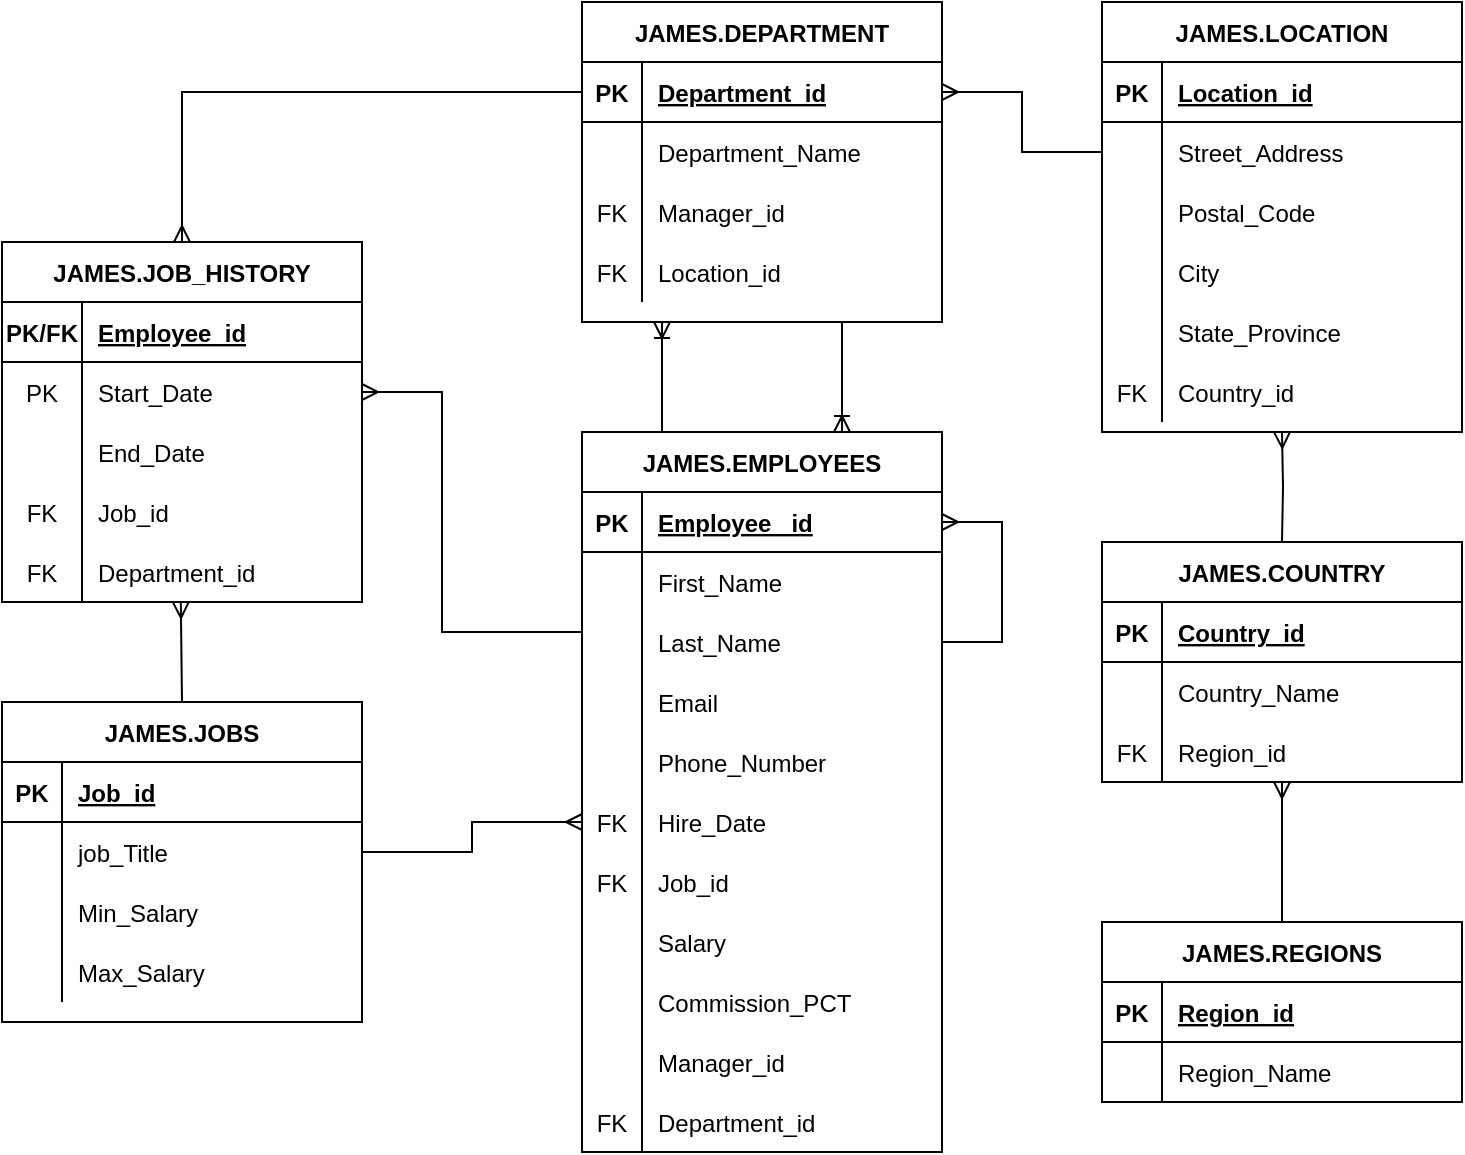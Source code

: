 <mxfile version="15.8.2" type="github">
  <diagram id="vuxxYUkGxC-j1FgkJplk" name="Page-1">
    <mxGraphModel dx="1732" dy="932" grid="1" gridSize="10" guides="1" tooltips="1" connect="1" arrows="1" fold="1" page="1" pageScale="1" pageWidth="850" pageHeight="1100" math="0" shadow="0">
      <root>
        <mxCell id="0" />
        <mxCell id="1" parent="0" />
        <mxCell id="KhOkp_TJAP1PNN8kReTy-137" value="JAMES.JOB_HISTORY" style="shape=table;startSize=30;container=1;collapsible=1;childLayout=tableLayout;fixedRows=1;rowLines=0;fontStyle=1;align=center;resizeLast=1;" vertex="1" parent="1">
          <mxGeometry x="80" y="210" width="180" height="180" as="geometry" />
        </mxCell>
        <mxCell id="KhOkp_TJAP1PNN8kReTy-138" value="" style="shape=partialRectangle;collapsible=0;dropTarget=0;pointerEvents=0;fillColor=none;top=0;left=0;bottom=1;right=0;points=[[0,0.5],[1,0.5]];portConstraint=eastwest;" vertex="1" parent="KhOkp_TJAP1PNN8kReTy-137">
          <mxGeometry y="30" width="180" height="30" as="geometry" />
        </mxCell>
        <mxCell id="KhOkp_TJAP1PNN8kReTy-139" value="PK/FK" style="shape=partialRectangle;connectable=0;fillColor=none;top=0;left=0;bottom=0;right=0;fontStyle=1;overflow=hidden;" vertex="1" parent="KhOkp_TJAP1PNN8kReTy-138">
          <mxGeometry width="40" height="30" as="geometry">
            <mxRectangle width="40" height="30" as="alternateBounds" />
          </mxGeometry>
        </mxCell>
        <mxCell id="KhOkp_TJAP1PNN8kReTy-140" value="Employee_id" style="shape=partialRectangle;connectable=0;fillColor=none;top=0;left=0;bottom=0;right=0;align=left;spacingLeft=6;fontStyle=5;overflow=hidden;" vertex="1" parent="KhOkp_TJAP1PNN8kReTy-138">
          <mxGeometry x="40" width="140" height="30" as="geometry">
            <mxRectangle width="140" height="30" as="alternateBounds" />
          </mxGeometry>
        </mxCell>
        <mxCell id="KhOkp_TJAP1PNN8kReTy-141" value="" style="shape=partialRectangle;collapsible=0;dropTarget=0;pointerEvents=0;fillColor=none;top=0;left=0;bottom=0;right=0;points=[[0,0.5],[1,0.5]];portConstraint=eastwest;" vertex="1" parent="KhOkp_TJAP1PNN8kReTy-137">
          <mxGeometry y="60" width="180" height="30" as="geometry" />
        </mxCell>
        <mxCell id="KhOkp_TJAP1PNN8kReTy-142" value="PK" style="shape=partialRectangle;connectable=0;fillColor=none;top=0;left=0;bottom=0;right=0;editable=1;overflow=hidden;" vertex="1" parent="KhOkp_TJAP1PNN8kReTy-141">
          <mxGeometry width="40" height="30" as="geometry">
            <mxRectangle width="40" height="30" as="alternateBounds" />
          </mxGeometry>
        </mxCell>
        <mxCell id="KhOkp_TJAP1PNN8kReTy-143" value="Start_Date" style="shape=partialRectangle;connectable=0;fillColor=none;top=0;left=0;bottom=0;right=0;align=left;spacingLeft=6;overflow=hidden;" vertex="1" parent="KhOkp_TJAP1PNN8kReTy-141">
          <mxGeometry x="40" width="140" height="30" as="geometry">
            <mxRectangle width="140" height="30" as="alternateBounds" />
          </mxGeometry>
        </mxCell>
        <mxCell id="KhOkp_TJAP1PNN8kReTy-144" value="" style="shape=partialRectangle;collapsible=0;dropTarget=0;pointerEvents=0;fillColor=none;top=0;left=0;bottom=0;right=0;points=[[0,0.5],[1,0.5]];portConstraint=eastwest;" vertex="1" parent="KhOkp_TJAP1PNN8kReTy-137">
          <mxGeometry y="90" width="180" height="30" as="geometry" />
        </mxCell>
        <mxCell id="KhOkp_TJAP1PNN8kReTy-145" value="" style="shape=partialRectangle;connectable=0;fillColor=none;top=0;left=0;bottom=0;right=0;editable=1;overflow=hidden;" vertex="1" parent="KhOkp_TJAP1PNN8kReTy-144">
          <mxGeometry width="40" height="30" as="geometry">
            <mxRectangle width="40" height="30" as="alternateBounds" />
          </mxGeometry>
        </mxCell>
        <mxCell id="KhOkp_TJAP1PNN8kReTy-146" value="End_Date" style="shape=partialRectangle;connectable=0;fillColor=none;top=0;left=0;bottom=0;right=0;align=left;spacingLeft=6;overflow=hidden;" vertex="1" parent="KhOkp_TJAP1PNN8kReTy-144">
          <mxGeometry x="40" width="140" height="30" as="geometry">
            <mxRectangle width="140" height="30" as="alternateBounds" />
          </mxGeometry>
        </mxCell>
        <mxCell id="KhOkp_TJAP1PNN8kReTy-147" value="" style="shape=partialRectangle;collapsible=0;dropTarget=0;pointerEvents=0;fillColor=none;top=0;left=0;bottom=0;right=0;points=[[0,0.5],[1,0.5]];portConstraint=eastwest;" vertex="1" parent="KhOkp_TJAP1PNN8kReTy-137">
          <mxGeometry y="120" width="180" height="30" as="geometry" />
        </mxCell>
        <mxCell id="KhOkp_TJAP1PNN8kReTy-148" value="FK" style="shape=partialRectangle;connectable=0;fillColor=none;top=0;left=0;bottom=0;right=0;editable=1;overflow=hidden;" vertex="1" parent="KhOkp_TJAP1PNN8kReTy-147">
          <mxGeometry width="40" height="30" as="geometry">
            <mxRectangle width="40" height="30" as="alternateBounds" />
          </mxGeometry>
        </mxCell>
        <mxCell id="KhOkp_TJAP1PNN8kReTy-149" value="Job_id" style="shape=partialRectangle;connectable=0;fillColor=none;top=0;left=0;bottom=0;right=0;align=left;spacingLeft=6;overflow=hidden;" vertex="1" parent="KhOkp_TJAP1PNN8kReTy-147">
          <mxGeometry x="40" width="140" height="30" as="geometry">
            <mxRectangle width="140" height="30" as="alternateBounds" />
          </mxGeometry>
        </mxCell>
        <mxCell id="KhOkp_TJAP1PNN8kReTy-251" value="" style="shape=partialRectangle;collapsible=0;dropTarget=0;pointerEvents=0;fillColor=none;top=0;left=0;bottom=0;right=0;points=[[0,0.5],[1,0.5]];portConstraint=eastwest;" vertex="1" parent="KhOkp_TJAP1PNN8kReTy-137">
          <mxGeometry y="150" width="180" height="30" as="geometry" />
        </mxCell>
        <mxCell id="KhOkp_TJAP1PNN8kReTy-252" value="FK" style="shape=partialRectangle;connectable=0;fillColor=none;top=0;left=0;bottom=0;right=0;editable=1;overflow=hidden;" vertex="1" parent="KhOkp_TJAP1PNN8kReTy-251">
          <mxGeometry width="40" height="30" as="geometry">
            <mxRectangle width="40" height="30" as="alternateBounds" />
          </mxGeometry>
        </mxCell>
        <mxCell id="KhOkp_TJAP1PNN8kReTy-253" value="Department_id" style="shape=partialRectangle;connectable=0;fillColor=none;top=0;left=0;bottom=0;right=0;align=left;spacingLeft=6;overflow=hidden;" vertex="1" parent="KhOkp_TJAP1PNN8kReTy-251">
          <mxGeometry x="40" width="140" height="30" as="geometry">
            <mxRectangle width="140" height="30" as="alternateBounds" />
          </mxGeometry>
        </mxCell>
        <mxCell id="KhOkp_TJAP1PNN8kReTy-152" value="JAMES.JOBS" style="shape=table;startSize=30;container=1;collapsible=1;childLayout=tableLayout;fixedRows=1;rowLines=0;fontStyle=1;align=center;resizeLast=1;" vertex="1" parent="1">
          <mxGeometry x="80" y="440" width="180" height="160" as="geometry" />
        </mxCell>
        <mxCell id="KhOkp_TJAP1PNN8kReTy-153" value="" style="shape=partialRectangle;collapsible=0;dropTarget=0;pointerEvents=0;fillColor=none;top=0;left=0;bottom=1;right=0;points=[[0,0.5],[1,0.5]];portConstraint=eastwest;" vertex="1" parent="KhOkp_TJAP1PNN8kReTy-152">
          <mxGeometry y="30" width="180" height="30" as="geometry" />
        </mxCell>
        <mxCell id="KhOkp_TJAP1PNN8kReTy-154" value="PK" style="shape=partialRectangle;connectable=0;fillColor=none;top=0;left=0;bottom=0;right=0;fontStyle=1;overflow=hidden;" vertex="1" parent="KhOkp_TJAP1PNN8kReTy-153">
          <mxGeometry width="30" height="30" as="geometry">
            <mxRectangle width="30" height="30" as="alternateBounds" />
          </mxGeometry>
        </mxCell>
        <mxCell id="KhOkp_TJAP1PNN8kReTy-155" value="Job_id" style="shape=partialRectangle;connectable=0;fillColor=none;top=0;left=0;bottom=0;right=0;align=left;spacingLeft=6;fontStyle=5;overflow=hidden;" vertex="1" parent="KhOkp_TJAP1PNN8kReTy-153">
          <mxGeometry x="30" width="150" height="30" as="geometry">
            <mxRectangle width="150" height="30" as="alternateBounds" />
          </mxGeometry>
        </mxCell>
        <mxCell id="KhOkp_TJAP1PNN8kReTy-156" value="" style="shape=partialRectangle;collapsible=0;dropTarget=0;pointerEvents=0;fillColor=none;top=0;left=0;bottom=0;right=0;points=[[0,0.5],[1,0.5]];portConstraint=eastwest;" vertex="1" parent="KhOkp_TJAP1PNN8kReTy-152">
          <mxGeometry y="60" width="180" height="30" as="geometry" />
        </mxCell>
        <mxCell id="KhOkp_TJAP1PNN8kReTy-157" value="" style="shape=partialRectangle;connectable=0;fillColor=none;top=0;left=0;bottom=0;right=0;editable=1;overflow=hidden;" vertex="1" parent="KhOkp_TJAP1PNN8kReTy-156">
          <mxGeometry width="30" height="30" as="geometry">
            <mxRectangle width="30" height="30" as="alternateBounds" />
          </mxGeometry>
        </mxCell>
        <mxCell id="KhOkp_TJAP1PNN8kReTy-158" value="job_Title" style="shape=partialRectangle;connectable=0;fillColor=none;top=0;left=0;bottom=0;right=0;align=left;spacingLeft=6;overflow=hidden;" vertex="1" parent="KhOkp_TJAP1PNN8kReTy-156">
          <mxGeometry x="30" width="150" height="30" as="geometry">
            <mxRectangle width="150" height="30" as="alternateBounds" />
          </mxGeometry>
        </mxCell>
        <mxCell id="KhOkp_TJAP1PNN8kReTy-159" value="" style="shape=partialRectangle;collapsible=0;dropTarget=0;pointerEvents=0;fillColor=none;top=0;left=0;bottom=0;right=0;points=[[0,0.5],[1,0.5]];portConstraint=eastwest;" vertex="1" parent="KhOkp_TJAP1PNN8kReTy-152">
          <mxGeometry y="90" width="180" height="30" as="geometry" />
        </mxCell>
        <mxCell id="KhOkp_TJAP1PNN8kReTy-160" value="" style="shape=partialRectangle;connectable=0;fillColor=none;top=0;left=0;bottom=0;right=0;editable=1;overflow=hidden;" vertex="1" parent="KhOkp_TJAP1PNN8kReTy-159">
          <mxGeometry width="30" height="30" as="geometry">
            <mxRectangle width="30" height="30" as="alternateBounds" />
          </mxGeometry>
        </mxCell>
        <mxCell id="KhOkp_TJAP1PNN8kReTy-161" value="Min_Salary" style="shape=partialRectangle;connectable=0;fillColor=none;top=0;left=0;bottom=0;right=0;align=left;spacingLeft=6;overflow=hidden;" vertex="1" parent="KhOkp_TJAP1PNN8kReTy-159">
          <mxGeometry x="30" width="150" height="30" as="geometry">
            <mxRectangle width="150" height="30" as="alternateBounds" />
          </mxGeometry>
        </mxCell>
        <mxCell id="KhOkp_TJAP1PNN8kReTy-162" value="" style="shape=partialRectangle;collapsible=0;dropTarget=0;pointerEvents=0;fillColor=none;top=0;left=0;bottom=0;right=0;points=[[0,0.5],[1,0.5]];portConstraint=eastwest;" vertex="1" parent="KhOkp_TJAP1PNN8kReTy-152">
          <mxGeometry y="120" width="180" height="30" as="geometry" />
        </mxCell>
        <mxCell id="KhOkp_TJAP1PNN8kReTy-163" value="" style="shape=partialRectangle;connectable=0;fillColor=none;top=0;left=0;bottom=0;right=0;editable=1;overflow=hidden;" vertex="1" parent="KhOkp_TJAP1PNN8kReTy-162">
          <mxGeometry width="30" height="30" as="geometry">
            <mxRectangle width="30" height="30" as="alternateBounds" />
          </mxGeometry>
        </mxCell>
        <mxCell id="KhOkp_TJAP1PNN8kReTy-164" value="Max_Salary" style="shape=partialRectangle;connectable=0;fillColor=none;top=0;left=0;bottom=0;right=0;align=left;spacingLeft=6;overflow=hidden;" vertex="1" parent="KhOkp_TJAP1PNN8kReTy-162">
          <mxGeometry x="30" width="150" height="30" as="geometry">
            <mxRectangle width="150" height="30" as="alternateBounds" />
          </mxGeometry>
        </mxCell>
        <mxCell id="KhOkp_TJAP1PNN8kReTy-165" value="JAMES.DEPARTMENT" style="shape=table;startSize=30;container=1;collapsible=1;childLayout=tableLayout;fixedRows=1;rowLines=0;fontStyle=1;align=center;resizeLast=1;" vertex="1" parent="1">
          <mxGeometry x="370" y="90" width="180" height="160" as="geometry" />
        </mxCell>
        <mxCell id="KhOkp_TJAP1PNN8kReTy-166" value="" style="shape=partialRectangle;collapsible=0;dropTarget=0;pointerEvents=0;fillColor=none;top=0;left=0;bottom=1;right=0;points=[[0,0.5],[1,0.5]];portConstraint=eastwest;" vertex="1" parent="KhOkp_TJAP1PNN8kReTy-165">
          <mxGeometry y="30" width="180" height="30" as="geometry" />
        </mxCell>
        <mxCell id="KhOkp_TJAP1PNN8kReTy-167" value="PK" style="shape=partialRectangle;connectable=0;fillColor=none;top=0;left=0;bottom=0;right=0;fontStyle=1;overflow=hidden;" vertex="1" parent="KhOkp_TJAP1PNN8kReTy-166">
          <mxGeometry width="30" height="30" as="geometry">
            <mxRectangle width="30" height="30" as="alternateBounds" />
          </mxGeometry>
        </mxCell>
        <mxCell id="KhOkp_TJAP1PNN8kReTy-168" value="Department_id" style="shape=partialRectangle;connectable=0;fillColor=none;top=0;left=0;bottom=0;right=0;align=left;spacingLeft=6;fontStyle=5;overflow=hidden;" vertex="1" parent="KhOkp_TJAP1PNN8kReTy-166">
          <mxGeometry x="30" width="150" height="30" as="geometry">
            <mxRectangle width="150" height="30" as="alternateBounds" />
          </mxGeometry>
        </mxCell>
        <mxCell id="KhOkp_TJAP1PNN8kReTy-169" value="" style="shape=partialRectangle;collapsible=0;dropTarget=0;pointerEvents=0;fillColor=none;top=0;left=0;bottom=0;right=0;points=[[0,0.5],[1,0.5]];portConstraint=eastwest;" vertex="1" parent="KhOkp_TJAP1PNN8kReTy-165">
          <mxGeometry y="60" width="180" height="30" as="geometry" />
        </mxCell>
        <mxCell id="KhOkp_TJAP1PNN8kReTy-170" value="" style="shape=partialRectangle;connectable=0;fillColor=none;top=0;left=0;bottom=0;right=0;editable=1;overflow=hidden;" vertex="1" parent="KhOkp_TJAP1PNN8kReTy-169">
          <mxGeometry width="30" height="30" as="geometry">
            <mxRectangle width="30" height="30" as="alternateBounds" />
          </mxGeometry>
        </mxCell>
        <mxCell id="KhOkp_TJAP1PNN8kReTy-171" value="Department_Name" style="shape=partialRectangle;connectable=0;fillColor=none;top=0;left=0;bottom=0;right=0;align=left;spacingLeft=6;overflow=hidden;" vertex="1" parent="KhOkp_TJAP1PNN8kReTy-169">
          <mxGeometry x="30" width="150" height="30" as="geometry">
            <mxRectangle width="150" height="30" as="alternateBounds" />
          </mxGeometry>
        </mxCell>
        <mxCell id="KhOkp_TJAP1PNN8kReTy-172" value="" style="shape=partialRectangle;collapsible=0;dropTarget=0;pointerEvents=0;fillColor=none;top=0;left=0;bottom=0;right=0;points=[[0,0.5],[1,0.5]];portConstraint=eastwest;" vertex="1" parent="KhOkp_TJAP1PNN8kReTy-165">
          <mxGeometry y="90" width="180" height="30" as="geometry" />
        </mxCell>
        <mxCell id="KhOkp_TJAP1PNN8kReTy-173" value="FK" style="shape=partialRectangle;connectable=0;fillColor=none;top=0;left=0;bottom=0;right=0;editable=1;overflow=hidden;" vertex="1" parent="KhOkp_TJAP1PNN8kReTy-172">
          <mxGeometry width="30" height="30" as="geometry">
            <mxRectangle width="30" height="30" as="alternateBounds" />
          </mxGeometry>
        </mxCell>
        <mxCell id="KhOkp_TJAP1PNN8kReTy-174" value="Manager_id" style="shape=partialRectangle;connectable=0;fillColor=none;top=0;left=0;bottom=0;right=0;align=left;spacingLeft=6;overflow=hidden;" vertex="1" parent="KhOkp_TJAP1PNN8kReTy-172">
          <mxGeometry x="30" width="150" height="30" as="geometry">
            <mxRectangle width="150" height="30" as="alternateBounds" />
          </mxGeometry>
        </mxCell>
        <mxCell id="KhOkp_TJAP1PNN8kReTy-175" value="" style="shape=partialRectangle;collapsible=0;dropTarget=0;pointerEvents=0;fillColor=none;top=0;left=0;bottom=0;right=0;points=[[0,0.5],[1,0.5]];portConstraint=eastwest;" vertex="1" parent="KhOkp_TJAP1PNN8kReTy-165">
          <mxGeometry y="120" width="180" height="30" as="geometry" />
        </mxCell>
        <mxCell id="KhOkp_TJAP1PNN8kReTy-176" value="FK" style="shape=partialRectangle;connectable=0;fillColor=none;top=0;left=0;bottom=0;right=0;editable=1;overflow=hidden;" vertex="1" parent="KhOkp_TJAP1PNN8kReTy-175">
          <mxGeometry width="30" height="30" as="geometry">
            <mxRectangle width="30" height="30" as="alternateBounds" />
          </mxGeometry>
        </mxCell>
        <mxCell id="KhOkp_TJAP1PNN8kReTy-177" value="Location_id" style="shape=partialRectangle;connectable=0;fillColor=none;top=0;left=0;bottom=0;right=0;align=left;spacingLeft=6;overflow=hidden;" vertex="1" parent="KhOkp_TJAP1PNN8kReTy-175">
          <mxGeometry x="30" width="150" height="30" as="geometry">
            <mxRectangle width="150" height="30" as="alternateBounds" />
          </mxGeometry>
        </mxCell>
        <mxCell id="KhOkp_TJAP1PNN8kReTy-178" value="JAMES.EMPLOYEES" style="shape=table;startSize=30;container=1;collapsible=1;childLayout=tableLayout;fixedRows=1;rowLines=0;fontStyle=1;align=center;resizeLast=1;" vertex="1" parent="1">
          <mxGeometry x="370" y="305" width="180" height="360" as="geometry" />
        </mxCell>
        <mxCell id="KhOkp_TJAP1PNN8kReTy-179" value="" style="shape=partialRectangle;collapsible=0;dropTarget=0;pointerEvents=0;fillColor=none;top=0;left=0;bottom=1;right=0;points=[[0,0.5],[1,0.5]];portConstraint=eastwest;" vertex="1" parent="KhOkp_TJAP1PNN8kReTy-178">
          <mxGeometry y="30" width="180" height="30" as="geometry" />
        </mxCell>
        <mxCell id="KhOkp_TJAP1PNN8kReTy-180" value="PK" style="shape=partialRectangle;connectable=0;fillColor=none;top=0;left=0;bottom=0;right=0;fontStyle=1;overflow=hidden;" vertex="1" parent="KhOkp_TJAP1PNN8kReTy-179">
          <mxGeometry width="30" height="30" as="geometry">
            <mxRectangle width="30" height="30" as="alternateBounds" />
          </mxGeometry>
        </mxCell>
        <mxCell id="KhOkp_TJAP1PNN8kReTy-181" value="Employee _id" style="shape=partialRectangle;connectable=0;fillColor=none;top=0;left=0;bottom=0;right=0;align=left;spacingLeft=6;fontStyle=5;overflow=hidden;" vertex="1" parent="KhOkp_TJAP1PNN8kReTy-179">
          <mxGeometry x="30" width="150" height="30" as="geometry">
            <mxRectangle width="150" height="30" as="alternateBounds" />
          </mxGeometry>
        </mxCell>
        <mxCell id="KhOkp_TJAP1PNN8kReTy-182" value="" style="shape=partialRectangle;collapsible=0;dropTarget=0;pointerEvents=0;fillColor=none;top=0;left=0;bottom=0;right=0;points=[[0,0.5],[1,0.5]];portConstraint=eastwest;" vertex="1" parent="KhOkp_TJAP1PNN8kReTy-178">
          <mxGeometry y="60" width="180" height="30" as="geometry" />
        </mxCell>
        <mxCell id="KhOkp_TJAP1PNN8kReTy-183" value="" style="shape=partialRectangle;connectable=0;fillColor=none;top=0;left=0;bottom=0;right=0;editable=1;overflow=hidden;" vertex="1" parent="KhOkp_TJAP1PNN8kReTy-182">
          <mxGeometry width="30" height="30" as="geometry">
            <mxRectangle width="30" height="30" as="alternateBounds" />
          </mxGeometry>
        </mxCell>
        <mxCell id="KhOkp_TJAP1PNN8kReTy-184" value="First_Name" style="shape=partialRectangle;connectable=0;fillColor=none;top=0;left=0;bottom=0;right=0;align=left;spacingLeft=6;overflow=hidden;" vertex="1" parent="KhOkp_TJAP1PNN8kReTy-182">
          <mxGeometry x="30" width="150" height="30" as="geometry">
            <mxRectangle width="150" height="30" as="alternateBounds" />
          </mxGeometry>
        </mxCell>
        <mxCell id="KhOkp_TJAP1PNN8kReTy-185" value="" style="shape=partialRectangle;collapsible=0;dropTarget=0;pointerEvents=0;fillColor=none;top=0;left=0;bottom=0;right=0;points=[[0,0.5],[1,0.5]];portConstraint=eastwest;" vertex="1" parent="KhOkp_TJAP1PNN8kReTy-178">
          <mxGeometry y="90" width="180" height="30" as="geometry" />
        </mxCell>
        <mxCell id="KhOkp_TJAP1PNN8kReTy-186" value="" style="shape=partialRectangle;connectable=0;fillColor=none;top=0;left=0;bottom=0;right=0;editable=1;overflow=hidden;" vertex="1" parent="KhOkp_TJAP1PNN8kReTy-185">
          <mxGeometry width="30" height="30" as="geometry">
            <mxRectangle width="30" height="30" as="alternateBounds" />
          </mxGeometry>
        </mxCell>
        <mxCell id="KhOkp_TJAP1PNN8kReTy-187" value="Last_Name" style="shape=partialRectangle;connectable=0;fillColor=none;top=0;left=0;bottom=0;right=0;align=left;spacingLeft=6;overflow=hidden;" vertex="1" parent="KhOkp_TJAP1PNN8kReTy-185">
          <mxGeometry x="30" width="150" height="30" as="geometry">
            <mxRectangle width="150" height="30" as="alternateBounds" />
          </mxGeometry>
        </mxCell>
        <mxCell id="KhOkp_TJAP1PNN8kReTy-188" value="" style="shape=partialRectangle;collapsible=0;dropTarget=0;pointerEvents=0;fillColor=none;top=0;left=0;bottom=0;right=0;points=[[0,0.5],[1,0.5]];portConstraint=eastwest;" vertex="1" parent="KhOkp_TJAP1PNN8kReTy-178">
          <mxGeometry y="120" width="180" height="30" as="geometry" />
        </mxCell>
        <mxCell id="KhOkp_TJAP1PNN8kReTy-189" value="" style="shape=partialRectangle;connectable=0;fillColor=none;top=0;left=0;bottom=0;right=0;editable=1;overflow=hidden;" vertex="1" parent="KhOkp_TJAP1PNN8kReTy-188">
          <mxGeometry width="30" height="30" as="geometry">
            <mxRectangle width="30" height="30" as="alternateBounds" />
          </mxGeometry>
        </mxCell>
        <mxCell id="KhOkp_TJAP1PNN8kReTy-190" value="Email" style="shape=partialRectangle;connectable=0;fillColor=none;top=0;left=0;bottom=0;right=0;align=left;spacingLeft=6;overflow=hidden;" vertex="1" parent="KhOkp_TJAP1PNN8kReTy-188">
          <mxGeometry x="30" width="150" height="30" as="geometry">
            <mxRectangle width="150" height="30" as="alternateBounds" />
          </mxGeometry>
        </mxCell>
        <mxCell id="KhOkp_TJAP1PNN8kReTy-230" value="" style="shape=partialRectangle;collapsible=0;dropTarget=0;pointerEvents=0;fillColor=none;top=0;left=0;bottom=0;right=0;points=[[0,0.5],[1,0.5]];portConstraint=eastwest;" vertex="1" parent="KhOkp_TJAP1PNN8kReTy-178">
          <mxGeometry y="150" width="180" height="30" as="geometry" />
        </mxCell>
        <mxCell id="KhOkp_TJAP1PNN8kReTy-231" value="" style="shape=partialRectangle;connectable=0;fillColor=none;top=0;left=0;bottom=0;right=0;editable=1;overflow=hidden;" vertex="1" parent="KhOkp_TJAP1PNN8kReTy-230">
          <mxGeometry width="30" height="30" as="geometry">
            <mxRectangle width="30" height="30" as="alternateBounds" />
          </mxGeometry>
        </mxCell>
        <mxCell id="KhOkp_TJAP1PNN8kReTy-232" value="Phone_Number" style="shape=partialRectangle;connectable=0;fillColor=none;top=0;left=0;bottom=0;right=0;align=left;spacingLeft=6;overflow=hidden;" vertex="1" parent="KhOkp_TJAP1PNN8kReTy-230">
          <mxGeometry x="30" width="150" height="30" as="geometry">
            <mxRectangle width="150" height="30" as="alternateBounds" />
          </mxGeometry>
        </mxCell>
        <mxCell id="KhOkp_TJAP1PNN8kReTy-233" value="" style="shape=partialRectangle;collapsible=0;dropTarget=0;pointerEvents=0;fillColor=none;top=0;left=0;bottom=0;right=0;points=[[0,0.5],[1,0.5]];portConstraint=eastwest;" vertex="1" parent="KhOkp_TJAP1PNN8kReTy-178">
          <mxGeometry y="180" width="180" height="30" as="geometry" />
        </mxCell>
        <mxCell id="KhOkp_TJAP1PNN8kReTy-234" value="FK" style="shape=partialRectangle;connectable=0;fillColor=none;top=0;left=0;bottom=0;right=0;editable=1;overflow=hidden;" vertex="1" parent="KhOkp_TJAP1PNN8kReTy-233">
          <mxGeometry width="30" height="30" as="geometry">
            <mxRectangle width="30" height="30" as="alternateBounds" />
          </mxGeometry>
        </mxCell>
        <mxCell id="KhOkp_TJAP1PNN8kReTy-235" value="Hire_Date" style="shape=partialRectangle;connectable=0;fillColor=none;top=0;left=0;bottom=0;right=0;align=left;spacingLeft=6;overflow=hidden;" vertex="1" parent="KhOkp_TJAP1PNN8kReTy-233">
          <mxGeometry x="30" width="150" height="30" as="geometry">
            <mxRectangle width="150" height="30" as="alternateBounds" />
          </mxGeometry>
        </mxCell>
        <mxCell id="KhOkp_TJAP1PNN8kReTy-236" value="" style="shape=partialRectangle;collapsible=0;dropTarget=0;pointerEvents=0;fillColor=none;top=0;left=0;bottom=0;right=0;points=[[0,0.5],[1,0.5]];portConstraint=eastwest;" vertex="1" parent="KhOkp_TJAP1PNN8kReTy-178">
          <mxGeometry y="210" width="180" height="30" as="geometry" />
        </mxCell>
        <mxCell id="KhOkp_TJAP1PNN8kReTy-237" value="FK" style="shape=partialRectangle;connectable=0;fillColor=none;top=0;left=0;bottom=0;right=0;editable=1;overflow=hidden;" vertex="1" parent="KhOkp_TJAP1PNN8kReTy-236">
          <mxGeometry width="30" height="30" as="geometry">
            <mxRectangle width="30" height="30" as="alternateBounds" />
          </mxGeometry>
        </mxCell>
        <mxCell id="KhOkp_TJAP1PNN8kReTy-238" value="Job_id" style="shape=partialRectangle;connectable=0;fillColor=none;top=0;left=0;bottom=0;right=0;align=left;spacingLeft=6;overflow=hidden;" vertex="1" parent="KhOkp_TJAP1PNN8kReTy-236">
          <mxGeometry x="30" width="150" height="30" as="geometry">
            <mxRectangle width="150" height="30" as="alternateBounds" />
          </mxGeometry>
        </mxCell>
        <mxCell id="KhOkp_TJAP1PNN8kReTy-239" value="" style="shape=partialRectangle;collapsible=0;dropTarget=0;pointerEvents=0;fillColor=none;top=0;left=0;bottom=0;right=0;points=[[0,0.5],[1,0.5]];portConstraint=eastwest;" vertex="1" parent="KhOkp_TJAP1PNN8kReTy-178">
          <mxGeometry y="240" width="180" height="30" as="geometry" />
        </mxCell>
        <mxCell id="KhOkp_TJAP1PNN8kReTy-240" value="" style="shape=partialRectangle;connectable=0;fillColor=none;top=0;left=0;bottom=0;right=0;editable=1;overflow=hidden;" vertex="1" parent="KhOkp_TJAP1PNN8kReTy-239">
          <mxGeometry width="30" height="30" as="geometry">
            <mxRectangle width="30" height="30" as="alternateBounds" />
          </mxGeometry>
        </mxCell>
        <mxCell id="KhOkp_TJAP1PNN8kReTy-241" value="Salary" style="shape=partialRectangle;connectable=0;fillColor=none;top=0;left=0;bottom=0;right=0;align=left;spacingLeft=6;overflow=hidden;" vertex="1" parent="KhOkp_TJAP1PNN8kReTy-239">
          <mxGeometry x="30" width="150" height="30" as="geometry">
            <mxRectangle width="150" height="30" as="alternateBounds" />
          </mxGeometry>
        </mxCell>
        <mxCell id="KhOkp_TJAP1PNN8kReTy-242" value="" style="shape=partialRectangle;collapsible=0;dropTarget=0;pointerEvents=0;fillColor=none;top=0;left=0;bottom=0;right=0;points=[[0,0.5],[1,0.5]];portConstraint=eastwest;" vertex="1" parent="KhOkp_TJAP1PNN8kReTy-178">
          <mxGeometry y="270" width="180" height="30" as="geometry" />
        </mxCell>
        <mxCell id="KhOkp_TJAP1PNN8kReTy-243" value="" style="shape=partialRectangle;connectable=0;fillColor=none;top=0;left=0;bottom=0;right=0;editable=1;overflow=hidden;" vertex="1" parent="KhOkp_TJAP1PNN8kReTy-242">
          <mxGeometry width="30" height="30" as="geometry">
            <mxRectangle width="30" height="30" as="alternateBounds" />
          </mxGeometry>
        </mxCell>
        <mxCell id="KhOkp_TJAP1PNN8kReTy-244" value="Commission_PCT" style="shape=partialRectangle;connectable=0;fillColor=none;top=0;left=0;bottom=0;right=0;align=left;spacingLeft=6;overflow=hidden;" vertex="1" parent="KhOkp_TJAP1PNN8kReTy-242">
          <mxGeometry x="30" width="150" height="30" as="geometry">
            <mxRectangle width="150" height="30" as="alternateBounds" />
          </mxGeometry>
        </mxCell>
        <mxCell id="KhOkp_TJAP1PNN8kReTy-245" value="" style="shape=partialRectangle;collapsible=0;dropTarget=0;pointerEvents=0;fillColor=none;top=0;left=0;bottom=0;right=0;points=[[0,0.5],[1,0.5]];portConstraint=eastwest;" vertex="1" parent="KhOkp_TJAP1PNN8kReTy-178">
          <mxGeometry y="300" width="180" height="30" as="geometry" />
        </mxCell>
        <mxCell id="KhOkp_TJAP1PNN8kReTy-246" value="" style="shape=partialRectangle;connectable=0;fillColor=none;top=0;left=0;bottom=0;right=0;editable=1;overflow=hidden;" vertex="1" parent="KhOkp_TJAP1PNN8kReTy-245">
          <mxGeometry width="30" height="30" as="geometry">
            <mxRectangle width="30" height="30" as="alternateBounds" />
          </mxGeometry>
        </mxCell>
        <mxCell id="KhOkp_TJAP1PNN8kReTy-247" value="Manager_id" style="shape=partialRectangle;connectable=0;fillColor=none;top=0;left=0;bottom=0;right=0;align=left;spacingLeft=6;overflow=hidden;" vertex="1" parent="KhOkp_TJAP1PNN8kReTy-245">
          <mxGeometry x="30" width="150" height="30" as="geometry">
            <mxRectangle width="150" height="30" as="alternateBounds" />
          </mxGeometry>
        </mxCell>
        <mxCell id="KhOkp_TJAP1PNN8kReTy-248" value="" style="shape=partialRectangle;collapsible=0;dropTarget=0;pointerEvents=0;fillColor=none;top=0;left=0;bottom=0;right=0;points=[[0,0.5],[1,0.5]];portConstraint=eastwest;" vertex="1" parent="KhOkp_TJAP1PNN8kReTy-178">
          <mxGeometry y="330" width="180" height="30" as="geometry" />
        </mxCell>
        <mxCell id="KhOkp_TJAP1PNN8kReTy-249" value="FK" style="shape=partialRectangle;connectable=0;fillColor=none;top=0;left=0;bottom=0;right=0;editable=1;overflow=hidden;" vertex="1" parent="KhOkp_TJAP1PNN8kReTy-248">
          <mxGeometry width="30" height="30" as="geometry">
            <mxRectangle width="30" height="30" as="alternateBounds" />
          </mxGeometry>
        </mxCell>
        <mxCell id="KhOkp_TJAP1PNN8kReTy-250" value="Department_id" style="shape=partialRectangle;connectable=0;fillColor=none;top=0;left=0;bottom=0;right=0;align=left;spacingLeft=6;overflow=hidden;" vertex="1" parent="KhOkp_TJAP1PNN8kReTy-248">
          <mxGeometry x="30" width="150" height="30" as="geometry">
            <mxRectangle width="150" height="30" as="alternateBounds" />
          </mxGeometry>
        </mxCell>
        <mxCell id="KhOkp_TJAP1PNN8kReTy-275" value="" style="edgeStyle=orthogonalEdgeStyle;fontSize=12;html=1;endArrow=ERmany;rounded=0;entryX=1;entryY=0.5;entryDx=0;entryDy=0;exitX=1;exitY=0.5;exitDx=0;exitDy=0;endFill=0;" edge="1" parent="KhOkp_TJAP1PNN8kReTy-178" source="KhOkp_TJAP1PNN8kReTy-185" target="KhOkp_TJAP1PNN8kReTy-179">
          <mxGeometry width="100" height="100" relative="1" as="geometry">
            <mxPoint x="200" y="90" as="sourcePoint" />
            <mxPoint x="220" y="30" as="targetPoint" />
            <Array as="points">
              <mxPoint x="210" y="105" />
              <mxPoint x="210" y="45" />
            </Array>
          </mxGeometry>
        </mxCell>
        <mxCell id="KhOkp_TJAP1PNN8kReTy-191" value="JAMES.LOCATION" style="shape=table;startSize=30;container=1;collapsible=1;childLayout=tableLayout;fixedRows=1;rowLines=0;fontStyle=1;align=center;resizeLast=1;" vertex="1" parent="1">
          <mxGeometry x="630" y="90" width="180" height="215" as="geometry" />
        </mxCell>
        <mxCell id="KhOkp_TJAP1PNN8kReTy-192" value="" style="shape=partialRectangle;collapsible=0;dropTarget=0;pointerEvents=0;fillColor=none;top=0;left=0;bottom=1;right=0;points=[[0,0.5],[1,0.5]];portConstraint=eastwest;" vertex="1" parent="KhOkp_TJAP1PNN8kReTy-191">
          <mxGeometry y="30" width="180" height="30" as="geometry" />
        </mxCell>
        <mxCell id="KhOkp_TJAP1PNN8kReTy-193" value="PK" style="shape=partialRectangle;connectable=0;fillColor=none;top=0;left=0;bottom=0;right=0;fontStyle=1;overflow=hidden;" vertex="1" parent="KhOkp_TJAP1PNN8kReTy-192">
          <mxGeometry width="30" height="30" as="geometry">
            <mxRectangle width="30" height="30" as="alternateBounds" />
          </mxGeometry>
        </mxCell>
        <mxCell id="KhOkp_TJAP1PNN8kReTy-194" value="Location_id" style="shape=partialRectangle;connectable=0;fillColor=none;top=0;left=0;bottom=0;right=0;align=left;spacingLeft=6;fontStyle=5;overflow=hidden;" vertex="1" parent="KhOkp_TJAP1PNN8kReTy-192">
          <mxGeometry x="30" width="150" height="30" as="geometry">
            <mxRectangle width="150" height="30" as="alternateBounds" />
          </mxGeometry>
        </mxCell>
        <mxCell id="KhOkp_TJAP1PNN8kReTy-195" value="" style="shape=partialRectangle;collapsible=0;dropTarget=0;pointerEvents=0;fillColor=none;top=0;left=0;bottom=0;right=0;points=[[0,0.5],[1,0.5]];portConstraint=eastwest;" vertex="1" parent="KhOkp_TJAP1PNN8kReTy-191">
          <mxGeometry y="60" width="180" height="30" as="geometry" />
        </mxCell>
        <mxCell id="KhOkp_TJAP1PNN8kReTy-196" value="" style="shape=partialRectangle;connectable=0;fillColor=none;top=0;left=0;bottom=0;right=0;editable=1;overflow=hidden;" vertex="1" parent="KhOkp_TJAP1PNN8kReTy-195">
          <mxGeometry width="30" height="30" as="geometry">
            <mxRectangle width="30" height="30" as="alternateBounds" />
          </mxGeometry>
        </mxCell>
        <mxCell id="KhOkp_TJAP1PNN8kReTy-197" value="Street_Address" style="shape=partialRectangle;connectable=0;fillColor=none;top=0;left=0;bottom=0;right=0;align=left;spacingLeft=6;overflow=hidden;" vertex="1" parent="KhOkp_TJAP1PNN8kReTy-195">
          <mxGeometry x="30" width="150" height="30" as="geometry">
            <mxRectangle width="150" height="30" as="alternateBounds" />
          </mxGeometry>
        </mxCell>
        <mxCell id="KhOkp_TJAP1PNN8kReTy-198" value="" style="shape=partialRectangle;collapsible=0;dropTarget=0;pointerEvents=0;fillColor=none;top=0;left=0;bottom=0;right=0;points=[[0,0.5],[1,0.5]];portConstraint=eastwest;" vertex="1" parent="KhOkp_TJAP1PNN8kReTy-191">
          <mxGeometry y="90" width="180" height="30" as="geometry" />
        </mxCell>
        <mxCell id="KhOkp_TJAP1PNN8kReTy-199" value="" style="shape=partialRectangle;connectable=0;fillColor=none;top=0;left=0;bottom=0;right=0;editable=1;overflow=hidden;" vertex="1" parent="KhOkp_TJAP1PNN8kReTy-198">
          <mxGeometry width="30" height="30" as="geometry">
            <mxRectangle width="30" height="30" as="alternateBounds" />
          </mxGeometry>
        </mxCell>
        <mxCell id="KhOkp_TJAP1PNN8kReTy-200" value="Postal_Code" style="shape=partialRectangle;connectable=0;fillColor=none;top=0;left=0;bottom=0;right=0;align=left;spacingLeft=6;overflow=hidden;" vertex="1" parent="KhOkp_TJAP1PNN8kReTy-198">
          <mxGeometry x="30" width="150" height="30" as="geometry">
            <mxRectangle width="150" height="30" as="alternateBounds" />
          </mxGeometry>
        </mxCell>
        <mxCell id="KhOkp_TJAP1PNN8kReTy-201" value="" style="shape=partialRectangle;collapsible=0;dropTarget=0;pointerEvents=0;fillColor=none;top=0;left=0;bottom=0;right=0;points=[[0,0.5],[1,0.5]];portConstraint=eastwest;" vertex="1" parent="KhOkp_TJAP1PNN8kReTy-191">
          <mxGeometry y="120" width="180" height="30" as="geometry" />
        </mxCell>
        <mxCell id="KhOkp_TJAP1PNN8kReTy-202" value="" style="shape=partialRectangle;connectable=0;fillColor=none;top=0;left=0;bottom=0;right=0;editable=1;overflow=hidden;" vertex="1" parent="KhOkp_TJAP1PNN8kReTy-201">
          <mxGeometry width="30" height="30" as="geometry">
            <mxRectangle width="30" height="30" as="alternateBounds" />
          </mxGeometry>
        </mxCell>
        <mxCell id="KhOkp_TJAP1PNN8kReTy-203" value="City" style="shape=partialRectangle;connectable=0;fillColor=none;top=0;left=0;bottom=0;right=0;align=left;spacingLeft=6;overflow=hidden;" vertex="1" parent="KhOkp_TJAP1PNN8kReTy-201">
          <mxGeometry x="30" width="150" height="30" as="geometry">
            <mxRectangle width="150" height="30" as="alternateBounds" />
          </mxGeometry>
        </mxCell>
        <mxCell id="KhOkp_TJAP1PNN8kReTy-254" value="" style="shape=partialRectangle;collapsible=0;dropTarget=0;pointerEvents=0;fillColor=none;top=0;left=0;bottom=0;right=0;points=[[0,0.5],[1,0.5]];portConstraint=eastwest;" vertex="1" parent="KhOkp_TJAP1PNN8kReTy-191">
          <mxGeometry y="150" width="180" height="30" as="geometry" />
        </mxCell>
        <mxCell id="KhOkp_TJAP1PNN8kReTy-255" value="" style="shape=partialRectangle;connectable=0;fillColor=none;top=0;left=0;bottom=0;right=0;editable=1;overflow=hidden;" vertex="1" parent="KhOkp_TJAP1PNN8kReTy-254">
          <mxGeometry width="30" height="30" as="geometry">
            <mxRectangle width="30" height="30" as="alternateBounds" />
          </mxGeometry>
        </mxCell>
        <mxCell id="KhOkp_TJAP1PNN8kReTy-256" value="State_Province" style="shape=partialRectangle;connectable=0;fillColor=none;top=0;left=0;bottom=0;right=0;align=left;spacingLeft=6;overflow=hidden;" vertex="1" parent="KhOkp_TJAP1PNN8kReTy-254">
          <mxGeometry x="30" width="150" height="30" as="geometry">
            <mxRectangle width="150" height="30" as="alternateBounds" />
          </mxGeometry>
        </mxCell>
        <mxCell id="KhOkp_TJAP1PNN8kReTy-257" value="" style="shape=partialRectangle;collapsible=0;dropTarget=0;pointerEvents=0;fillColor=none;top=0;left=0;bottom=0;right=0;points=[[0,0.5],[1,0.5]];portConstraint=eastwest;" vertex="1" parent="KhOkp_TJAP1PNN8kReTy-191">
          <mxGeometry y="180" width="180" height="30" as="geometry" />
        </mxCell>
        <mxCell id="KhOkp_TJAP1PNN8kReTy-258" value="FK" style="shape=partialRectangle;connectable=0;fillColor=none;top=0;left=0;bottom=0;right=0;editable=1;overflow=hidden;" vertex="1" parent="KhOkp_TJAP1PNN8kReTy-257">
          <mxGeometry width="30" height="30" as="geometry">
            <mxRectangle width="30" height="30" as="alternateBounds" />
          </mxGeometry>
        </mxCell>
        <mxCell id="KhOkp_TJAP1PNN8kReTy-259" value="Country_id" style="shape=partialRectangle;connectable=0;fillColor=none;top=0;left=0;bottom=0;right=0;align=left;spacingLeft=6;overflow=hidden;" vertex="1" parent="KhOkp_TJAP1PNN8kReTy-257">
          <mxGeometry x="30" width="150" height="30" as="geometry">
            <mxRectangle width="150" height="30" as="alternateBounds" />
          </mxGeometry>
        </mxCell>
        <mxCell id="KhOkp_TJAP1PNN8kReTy-204" value="JAMES.COUNTRY" style="shape=table;startSize=30;container=1;collapsible=1;childLayout=tableLayout;fixedRows=1;rowLines=0;fontStyle=1;align=center;resizeLast=1;" vertex="1" parent="1">
          <mxGeometry x="630" y="360" width="180" height="120" as="geometry" />
        </mxCell>
        <mxCell id="KhOkp_TJAP1PNN8kReTy-205" value="" style="shape=partialRectangle;collapsible=0;dropTarget=0;pointerEvents=0;fillColor=none;top=0;left=0;bottom=1;right=0;points=[[0,0.5],[1,0.5]];portConstraint=eastwest;" vertex="1" parent="KhOkp_TJAP1PNN8kReTy-204">
          <mxGeometry y="30" width="180" height="30" as="geometry" />
        </mxCell>
        <mxCell id="KhOkp_TJAP1PNN8kReTy-206" value="PK" style="shape=partialRectangle;connectable=0;fillColor=none;top=0;left=0;bottom=0;right=0;fontStyle=1;overflow=hidden;" vertex="1" parent="KhOkp_TJAP1PNN8kReTy-205">
          <mxGeometry width="30" height="30" as="geometry">
            <mxRectangle width="30" height="30" as="alternateBounds" />
          </mxGeometry>
        </mxCell>
        <mxCell id="KhOkp_TJAP1PNN8kReTy-207" value="Country_id" style="shape=partialRectangle;connectable=0;fillColor=none;top=0;left=0;bottom=0;right=0;align=left;spacingLeft=6;fontStyle=5;overflow=hidden;" vertex="1" parent="KhOkp_TJAP1PNN8kReTy-205">
          <mxGeometry x="30" width="150" height="30" as="geometry">
            <mxRectangle width="150" height="30" as="alternateBounds" />
          </mxGeometry>
        </mxCell>
        <mxCell id="KhOkp_TJAP1PNN8kReTy-208" value="" style="shape=partialRectangle;collapsible=0;dropTarget=0;pointerEvents=0;fillColor=none;top=0;left=0;bottom=0;right=0;points=[[0,0.5],[1,0.5]];portConstraint=eastwest;" vertex="1" parent="KhOkp_TJAP1PNN8kReTy-204">
          <mxGeometry y="60" width="180" height="30" as="geometry" />
        </mxCell>
        <mxCell id="KhOkp_TJAP1PNN8kReTy-209" value="" style="shape=partialRectangle;connectable=0;fillColor=none;top=0;left=0;bottom=0;right=0;editable=1;overflow=hidden;" vertex="1" parent="KhOkp_TJAP1PNN8kReTy-208">
          <mxGeometry width="30" height="30" as="geometry">
            <mxRectangle width="30" height="30" as="alternateBounds" />
          </mxGeometry>
        </mxCell>
        <mxCell id="KhOkp_TJAP1PNN8kReTy-210" value="Country_Name" style="shape=partialRectangle;connectable=0;fillColor=none;top=0;left=0;bottom=0;right=0;align=left;spacingLeft=6;overflow=hidden;" vertex="1" parent="KhOkp_TJAP1PNN8kReTy-208">
          <mxGeometry x="30" width="150" height="30" as="geometry">
            <mxRectangle width="150" height="30" as="alternateBounds" />
          </mxGeometry>
        </mxCell>
        <mxCell id="KhOkp_TJAP1PNN8kReTy-211" value="" style="shape=partialRectangle;collapsible=0;dropTarget=0;pointerEvents=0;fillColor=none;top=0;left=0;bottom=0;right=0;points=[[0,0.5],[1,0.5]];portConstraint=eastwest;" vertex="1" parent="KhOkp_TJAP1PNN8kReTy-204">
          <mxGeometry y="90" width="180" height="30" as="geometry" />
        </mxCell>
        <mxCell id="KhOkp_TJAP1PNN8kReTy-212" value="FK" style="shape=partialRectangle;connectable=0;fillColor=none;top=0;left=0;bottom=0;right=0;editable=1;overflow=hidden;" vertex="1" parent="KhOkp_TJAP1PNN8kReTy-211">
          <mxGeometry width="30" height="30" as="geometry">
            <mxRectangle width="30" height="30" as="alternateBounds" />
          </mxGeometry>
        </mxCell>
        <mxCell id="KhOkp_TJAP1PNN8kReTy-213" value="Region_id" style="shape=partialRectangle;connectable=0;fillColor=none;top=0;left=0;bottom=0;right=0;align=left;spacingLeft=6;overflow=hidden;" vertex="1" parent="KhOkp_TJAP1PNN8kReTy-211">
          <mxGeometry x="30" width="150" height="30" as="geometry">
            <mxRectangle width="150" height="30" as="alternateBounds" />
          </mxGeometry>
        </mxCell>
        <mxCell id="KhOkp_TJAP1PNN8kReTy-217" value="JAMES.REGIONS" style="shape=table;startSize=30;container=1;collapsible=1;childLayout=tableLayout;fixedRows=1;rowLines=0;fontStyle=1;align=center;resizeLast=1;" vertex="1" parent="1">
          <mxGeometry x="630" y="550" width="180" height="90" as="geometry" />
        </mxCell>
        <mxCell id="KhOkp_TJAP1PNN8kReTy-218" value="" style="shape=partialRectangle;collapsible=0;dropTarget=0;pointerEvents=0;fillColor=none;top=0;left=0;bottom=1;right=0;points=[[0,0.5],[1,0.5]];portConstraint=eastwest;" vertex="1" parent="KhOkp_TJAP1PNN8kReTy-217">
          <mxGeometry y="30" width="180" height="30" as="geometry" />
        </mxCell>
        <mxCell id="KhOkp_TJAP1PNN8kReTy-219" value="PK" style="shape=partialRectangle;connectable=0;fillColor=none;top=0;left=0;bottom=0;right=0;fontStyle=1;overflow=hidden;" vertex="1" parent="KhOkp_TJAP1PNN8kReTy-218">
          <mxGeometry width="30" height="30" as="geometry">
            <mxRectangle width="30" height="30" as="alternateBounds" />
          </mxGeometry>
        </mxCell>
        <mxCell id="KhOkp_TJAP1PNN8kReTy-220" value="Region_id" style="shape=partialRectangle;connectable=0;fillColor=none;top=0;left=0;bottom=0;right=0;align=left;spacingLeft=6;fontStyle=5;overflow=hidden;" vertex="1" parent="KhOkp_TJAP1PNN8kReTy-218">
          <mxGeometry x="30" width="150" height="30" as="geometry">
            <mxRectangle width="150" height="30" as="alternateBounds" />
          </mxGeometry>
        </mxCell>
        <mxCell id="KhOkp_TJAP1PNN8kReTy-221" value="" style="shape=partialRectangle;collapsible=0;dropTarget=0;pointerEvents=0;fillColor=none;top=0;left=0;bottom=0;right=0;points=[[0,0.5],[1,0.5]];portConstraint=eastwest;" vertex="1" parent="KhOkp_TJAP1PNN8kReTy-217">
          <mxGeometry y="60" width="180" height="30" as="geometry" />
        </mxCell>
        <mxCell id="KhOkp_TJAP1PNN8kReTy-222" value="" style="shape=partialRectangle;connectable=0;fillColor=none;top=0;left=0;bottom=0;right=0;editable=1;overflow=hidden;" vertex="1" parent="KhOkp_TJAP1PNN8kReTy-221">
          <mxGeometry width="30" height="30" as="geometry">
            <mxRectangle width="30" height="30" as="alternateBounds" />
          </mxGeometry>
        </mxCell>
        <mxCell id="KhOkp_TJAP1PNN8kReTy-223" value="Region_Name" style="shape=partialRectangle;connectable=0;fillColor=none;top=0;left=0;bottom=0;right=0;align=left;spacingLeft=6;overflow=hidden;" vertex="1" parent="KhOkp_TJAP1PNN8kReTy-221">
          <mxGeometry x="30" width="150" height="30" as="geometry">
            <mxRectangle width="150" height="30" as="alternateBounds" />
          </mxGeometry>
        </mxCell>
        <mxCell id="KhOkp_TJAP1PNN8kReTy-269" value="" style="fontSize=12;html=1;endArrow=ERmany;rounded=0;entryX=0.5;entryY=0;entryDx=0;entryDy=0;edgeStyle=orthogonalEdgeStyle;exitX=0;exitY=0.5;exitDx=0;exitDy=0;endFill=0;" edge="1" parent="1" source="KhOkp_TJAP1PNN8kReTy-166" target="KhOkp_TJAP1PNN8kReTy-137">
          <mxGeometry width="100" height="100" relative="1" as="geometry">
            <mxPoint x="240" y="120" as="sourcePoint" />
            <mxPoint x="120" y="20" as="targetPoint" />
          </mxGeometry>
        </mxCell>
        <mxCell id="KhOkp_TJAP1PNN8kReTy-270" value="" style="fontSize=12;html=1;endArrow=ERmany;rounded=0;exitX=0.5;exitY=0;exitDx=0;exitDy=0;endFill=0;" edge="1" parent="1" source="KhOkp_TJAP1PNN8kReTy-152">
          <mxGeometry width="100" height="100" relative="1" as="geometry">
            <mxPoint x="169" y="430" as="sourcePoint" />
            <mxPoint x="169.41" y="390" as="targetPoint" />
          </mxGeometry>
        </mxCell>
        <mxCell id="KhOkp_TJAP1PNN8kReTy-272" value="" style="fontSize=12;html=1;endArrow=ERmany;rounded=0;entryX=0;entryY=0.5;entryDx=0;entryDy=0;exitX=1;exitY=0.5;exitDx=0;exitDy=0;edgeStyle=elbowEdgeStyle;endFill=0;" edge="1" parent="1" source="KhOkp_TJAP1PNN8kReTy-156" target="KhOkp_TJAP1PNN8kReTy-233">
          <mxGeometry width="100" height="100" relative="1" as="geometry">
            <mxPoint x="300" y="520" as="sourcePoint" />
            <mxPoint x="300" y="400" as="targetPoint" />
          </mxGeometry>
        </mxCell>
        <mxCell id="KhOkp_TJAP1PNN8kReTy-273" value="" style="edgeStyle=orthogonalEdgeStyle;fontSize=12;html=1;endArrow=ERmany;rounded=0;exitX=0;exitY=0.5;exitDx=0;exitDy=0;entryX=1;entryY=0.5;entryDx=0;entryDy=0;endFill=0;" edge="1" parent="1" source="KhOkp_TJAP1PNN8kReTy-185" target="KhOkp_TJAP1PNN8kReTy-141">
          <mxGeometry width="100" height="100" relative="1" as="geometry">
            <mxPoint x="250" y="320" as="sourcePoint" />
            <mxPoint x="350" y="220" as="targetPoint" />
            <Array as="points">
              <mxPoint x="300" y="405" />
              <mxPoint x="300" y="285" />
            </Array>
          </mxGeometry>
        </mxCell>
        <mxCell id="KhOkp_TJAP1PNN8kReTy-276" value="" style="edgeStyle=orthogonalEdgeStyle;fontSize=12;html=1;endArrow=ERmany;rounded=0;entryX=1;entryY=0.5;entryDx=0;entryDy=0;exitX=0;exitY=0.5;exitDx=0;exitDy=0;endFill=0;" edge="1" parent="1" source="KhOkp_TJAP1PNN8kReTy-195" target="KhOkp_TJAP1PNN8kReTy-166">
          <mxGeometry width="100" height="100" relative="1" as="geometry">
            <mxPoint x="560" y="240" as="sourcePoint" />
            <mxPoint x="600" y="130" as="targetPoint" />
          </mxGeometry>
        </mxCell>
        <mxCell id="KhOkp_TJAP1PNN8kReTy-277" value="" style="edgeStyle=orthogonalEdgeStyle;fontSize=12;html=1;endArrow=ERmany;rounded=0;entryX=0.5;entryY=1;entryDx=0;entryDy=0;endFill=0;" edge="1" parent="1" target="KhOkp_TJAP1PNN8kReTy-191">
          <mxGeometry width="100" height="100" relative="1" as="geometry">
            <mxPoint x="720" y="360" as="sourcePoint" />
            <mxPoint x="600" y="720" as="targetPoint" />
          </mxGeometry>
        </mxCell>
        <mxCell id="KhOkp_TJAP1PNN8kReTy-280" value="" style="edgeStyle=orthogonalEdgeStyle;fontSize=12;html=1;endArrow=ERmany;rounded=0;endFill=0;" edge="1" parent="1">
          <mxGeometry width="100" height="100" relative="1" as="geometry">
            <mxPoint x="720" y="550" as="sourcePoint" />
            <mxPoint x="720" y="480" as="targetPoint" />
          </mxGeometry>
        </mxCell>
        <mxCell id="KhOkp_TJAP1PNN8kReTy-281" value="" style="edgeStyle=orthogonalEdgeStyle;fontSize=12;html=1;endArrow=ERoneToMany;rounded=0;" edge="1" parent="1">
          <mxGeometry width="100" height="100" relative="1" as="geometry">
            <mxPoint x="410" y="305" as="sourcePoint" />
            <mxPoint x="410" y="250" as="targetPoint" />
            <Array as="points">
              <mxPoint x="410" y="305" />
              <mxPoint x="410" y="250" />
            </Array>
          </mxGeometry>
        </mxCell>
        <mxCell id="KhOkp_TJAP1PNN8kReTy-283" value="" style="edgeStyle=orthogonalEdgeStyle;fontSize=12;html=1;endArrow=ERoneToMany;rounded=0;" edge="1" parent="1">
          <mxGeometry width="100" height="100" relative="1" as="geometry">
            <mxPoint x="500" y="250" as="sourcePoint" />
            <mxPoint x="500" y="305" as="targetPoint" />
            <Array as="points">
              <mxPoint x="500" y="260" />
              <mxPoint x="500" y="260" />
            </Array>
          </mxGeometry>
        </mxCell>
      </root>
    </mxGraphModel>
  </diagram>
</mxfile>
